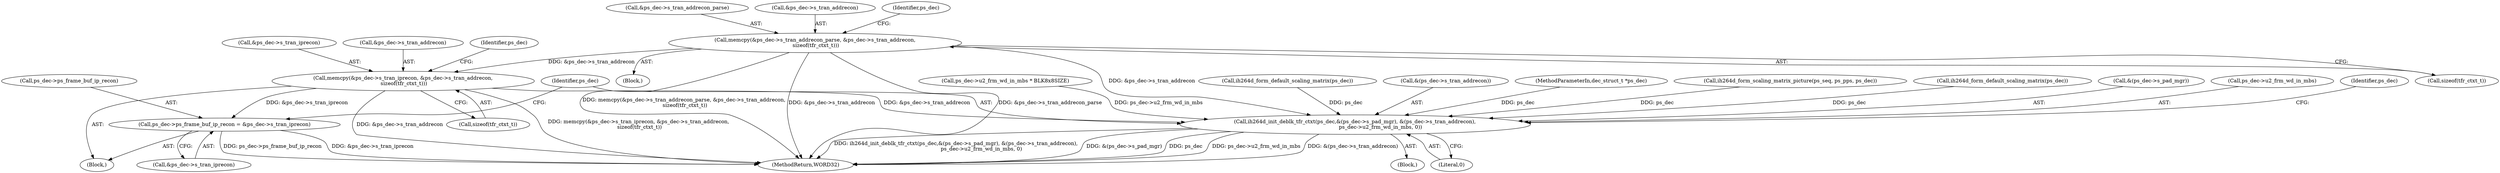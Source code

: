 digraph "0_Android_a78887bcffbc2995cf9ed72e0697acf560875e9e_3@API" {
"1001983" [label="(Call,memcpy(&ps_dec->s_tran_iprecon, &ps_dec->s_tran_addrecon,\n sizeof(tfr_ctxt_t)))"];
"1001961" [label="(Call,memcpy(&ps_dec->s_tran_addrecon_parse, &ps_dec->s_tran_addrecon,\n sizeof(tfr_ctxt_t)))"];
"1001994" [label="(Call,ps_dec->ps_frame_buf_ip_recon = &ps_dec->s_tran_iprecon)"];
"1002002" [label="(Call,ih264d_init_deblk_tfr_ctxt(ps_dec,&(ps_dec->s_pad_mgr), &(ps_dec->s_tran_addrecon),\n                               ps_dec->u2_frm_wd_in_mbs, 0))"];
"1001982" [label="(Block,)"];
"1001970" [label="(Call,sizeof(tfr_ctxt_t))"];
"1001984" [label="(Call,&ps_dec->s_tran_iprecon)"];
"1002052" [label="(MethodReturn,WORD32)"];
"1001992" [label="(Call,sizeof(tfr_ctxt_t))"];
"1002018" [label="(Identifier,ps_dec)"];
"1001962" [label="(Call,&ps_dec->s_tran_addrecon_parse)"];
"1001593" [label="(Call,ps_dec->u2_frm_wd_in_mbs * BLK8x8SIZE)"];
"1001966" [label="(Call,&ps_dec->s_tran_addrecon)"];
"1000138" [label="(Block,)"];
"1001907" [label="(Call,ih264d_form_default_scaling_matrix(ps_dec))"];
"1002008" [label="(Call,&(ps_dec->s_tran_addrecon))"];
"1001995" [label="(Call,ps_dec->ps_frame_buf_ip_recon)"];
"1002015" [label="(Literal,0)"];
"1000133" [label="(MethodParameterIn,dec_struct_t *ps_dec)"];
"1001894" [label="(Call,ih264d_form_scaling_matrix_picture(ps_seq, ps_pps, ps_dec))"];
"1001923" [label="(Call,ih264d_form_default_scaling_matrix(ps_dec))"];
"1001994" [label="(Call,ps_dec->ps_frame_buf_ip_recon = &ps_dec->s_tran_iprecon)"];
"1001988" [label="(Call,&ps_dec->s_tran_addrecon)"];
"1002004" [label="(Call,&(ps_dec->s_pad_mgr))"];
"1002003" [label="(Identifier,ps_dec)"];
"1001976" [label="(Identifier,ps_dec)"];
"1001983" [label="(Call,memcpy(&ps_dec->s_tran_iprecon, &ps_dec->s_tran_addrecon,\n sizeof(tfr_ctxt_t)))"];
"1001996" [label="(Identifier,ps_dec)"];
"1001960" [label="(Block,)"];
"1001961" [label="(Call,memcpy(&ps_dec->s_tran_addrecon_parse, &ps_dec->s_tran_addrecon,\n sizeof(tfr_ctxt_t)))"];
"1002012" [label="(Call,ps_dec->u2_frm_wd_in_mbs)"];
"1002002" [label="(Call,ih264d_init_deblk_tfr_ctxt(ps_dec,&(ps_dec->s_pad_mgr), &(ps_dec->s_tran_addrecon),\n                               ps_dec->u2_frm_wd_in_mbs, 0))"];
"1001998" [label="(Call,&ps_dec->s_tran_iprecon)"];
"1001983" -> "1001982"  [label="AST: "];
"1001983" -> "1001992"  [label="CFG: "];
"1001984" -> "1001983"  [label="AST: "];
"1001988" -> "1001983"  [label="AST: "];
"1001992" -> "1001983"  [label="AST: "];
"1001996" -> "1001983"  [label="CFG: "];
"1001983" -> "1002052"  [label="DDG: memcpy(&ps_dec->s_tran_iprecon, &ps_dec->s_tran_addrecon,\n sizeof(tfr_ctxt_t))"];
"1001983" -> "1002052"  [label="DDG: &ps_dec->s_tran_addrecon"];
"1001961" -> "1001983"  [label="DDG: &ps_dec->s_tran_addrecon"];
"1001983" -> "1001994"  [label="DDG: &ps_dec->s_tran_iprecon"];
"1001983" -> "1002002"  [label="DDG: &ps_dec->s_tran_addrecon"];
"1001961" -> "1001960"  [label="AST: "];
"1001961" -> "1001970"  [label="CFG: "];
"1001962" -> "1001961"  [label="AST: "];
"1001966" -> "1001961"  [label="AST: "];
"1001970" -> "1001961"  [label="AST: "];
"1001976" -> "1001961"  [label="CFG: "];
"1001961" -> "1002052"  [label="DDG: &ps_dec->s_tran_addrecon"];
"1001961" -> "1002052"  [label="DDG: &ps_dec->s_tran_addrecon_parse"];
"1001961" -> "1002052"  [label="DDG: memcpy(&ps_dec->s_tran_addrecon_parse, &ps_dec->s_tran_addrecon,\n sizeof(tfr_ctxt_t))"];
"1001961" -> "1002002"  [label="DDG: &ps_dec->s_tran_addrecon"];
"1001994" -> "1001982"  [label="AST: "];
"1001994" -> "1001998"  [label="CFG: "];
"1001995" -> "1001994"  [label="AST: "];
"1001998" -> "1001994"  [label="AST: "];
"1002003" -> "1001994"  [label="CFG: "];
"1001994" -> "1002052"  [label="DDG: &ps_dec->s_tran_iprecon"];
"1001994" -> "1002052"  [label="DDG: ps_dec->ps_frame_buf_ip_recon"];
"1002002" -> "1000138"  [label="AST: "];
"1002002" -> "1002015"  [label="CFG: "];
"1002003" -> "1002002"  [label="AST: "];
"1002004" -> "1002002"  [label="AST: "];
"1002008" -> "1002002"  [label="AST: "];
"1002012" -> "1002002"  [label="AST: "];
"1002015" -> "1002002"  [label="AST: "];
"1002018" -> "1002002"  [label="CFG: "];
"1002002" -> "1002052"  [label="DDG: ps_dec->u2_frm_wd_in_mbs"];
"1002002" -> "1002052"  [label="DDG: &(ps_dec->s_tran_addrecon)"];
"1002002" -> "1002052"  [label="DDG: ih264d_init_deblk_tfr_ctxt(ps_dec,&(ps_dec->s_pad_mgr), &(ps_dec->s_tran_addrecon),\n                               ps_dec->u2_frm_wd_in_mbs, 0)"];
"1002002" -> "1002052"  [label="DDG: &(ps_dec->s_pad_mgr)"];
"1002002" -> "1002052"  [label="DDG: ps_dec"];
"1001894" -> "1002002"  [label="DDG: ps_dec"];
"1001923" -> "1002002"  [label="DDG: ps_dec"];
"1001907" -> "1002002"  [label="DDG: ps_dec"];
"1000133" -> "1002002"  [label="DDG: ps_dec"];
"1001593" -> "1002002"  [label="DDG: ps_dec->u2_frm_wd_in_mbs"];
}
